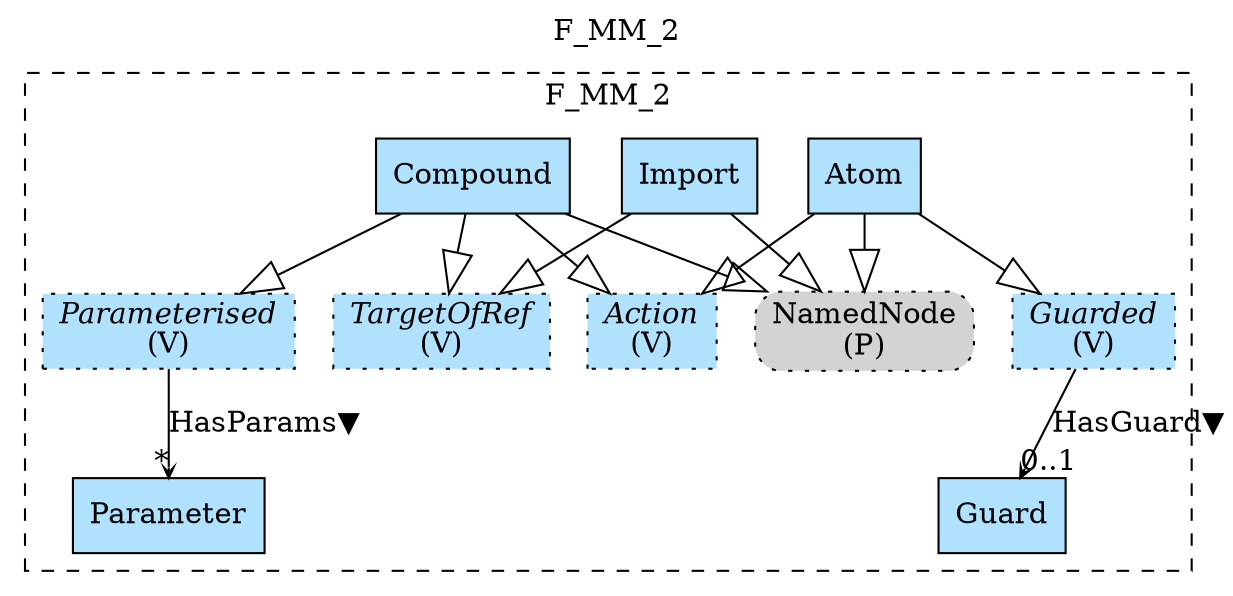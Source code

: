 digraph {graph[label=F_MM_2,labelloc=tl,labelfontsize=12];
subgraph cluster_F_MM_2{style=dashed;label=F_MM_2;
"PNamedNode"[shape=box,fillcolor=lightgray,style ="rounded,filled,dotted",label=<NamedNode<br/>(P)>];
"Import"[shape=record,fillcolor=lightskyblue1,style = filled,label="Import"];
"TargetOfRef"[shape=record,fillcolor=lightskyblue1,style ="filled,dotted",label=<{<I>TargetOfRef</I><br/>(V)}>];
"Atom"[shape=record,fillcolor=lightskyblue1,style = filled,label="Atom"];
"Compound"[shape=record,fillcolor=lightskyblue1,style = filled,label="Compound"];
"Action"[shape=record,fillcolor=lightskyblue1,style ="filled,dotted",label=<{<I>Action</I><br/>(V)}>];
"Parameterised"[shape=record,fillcolor=lightskyblue1,style ="filled,dotted",label=<{<I>Parameterised</I><br/>(V)}>];
"Parameter"[shape=record,fillcolor=lightskyblue1,style = filled,label="Parameter"];
"Guarded"[shape=record,fillcolor=lightskyblue1,style ="filled,dotted",label=<{<I>Guarded</I><br/>(V)}>];
"Guard"[shape=record,fillcolor=lightskyblue1,style = filled,label="Guard"];

"Import"->"PNamedNode"[arrowhead=onormal,arrowsize=2.0];
"Compound"->"PNamedNode"[arrowhead=onormal,arrowsize=2.0];
"Atom"->"PNamedNode"[arrowhead=onormal,arrowsize=2.0];
"Import"->"TargetOfRef"[arrowhead=onormal,arrowsize=2.0];
"Compound"->"TargetOfRef"[arrowhead=onormal,arrowsize=2.0];
"Compound"->"Parameterised"[arrowhead=onormal,arrowsize=2.0];
"Atom"->"Action"[arrowhead=onormal,arrowsize=2.0];
"Atom"->"Guarded"[arrowhead=onormal,arrowsize=2.0];
"Compound"->"Action"[arrowhead=onormal,arrowsize=2.0];
"Parameterised"->"Parameter"[label="HasParams▼",arrowhead=vee,headlabel="*",arrowsize=.5];
"Guarded"->"Guard"[label="HasGuard▼",arrowhead=vee,headlabel="0..1",arrowsize=.5];

}

}